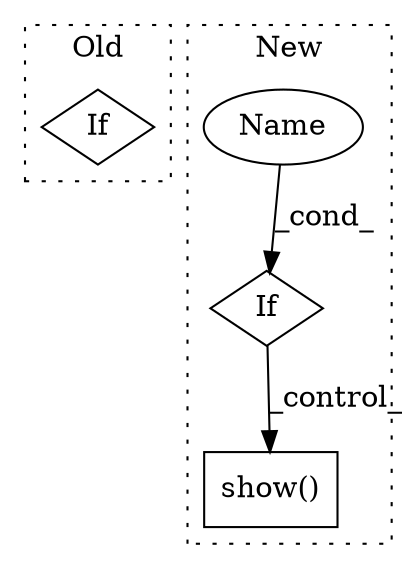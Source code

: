 digraph G {
subgraph cluster0 {
1 [label="If" a="96" s="11690" l="3" shape="diamond"];
label = "Old";
style="dotted";
}
subgraph cluster1 {
2 [label="show()" a="75" s="12284" l="11" shape="box"];
3 [label="If" a="96" s="12227" l="3" shape="diamond"];
4 [label="Name" a="87" s="12230" l="4" shape="ellipse"];
label = "New";
style="dotted";
}
3 -> 2 [label="_control_"];
4 -> 3 [label="_cond_"];
}